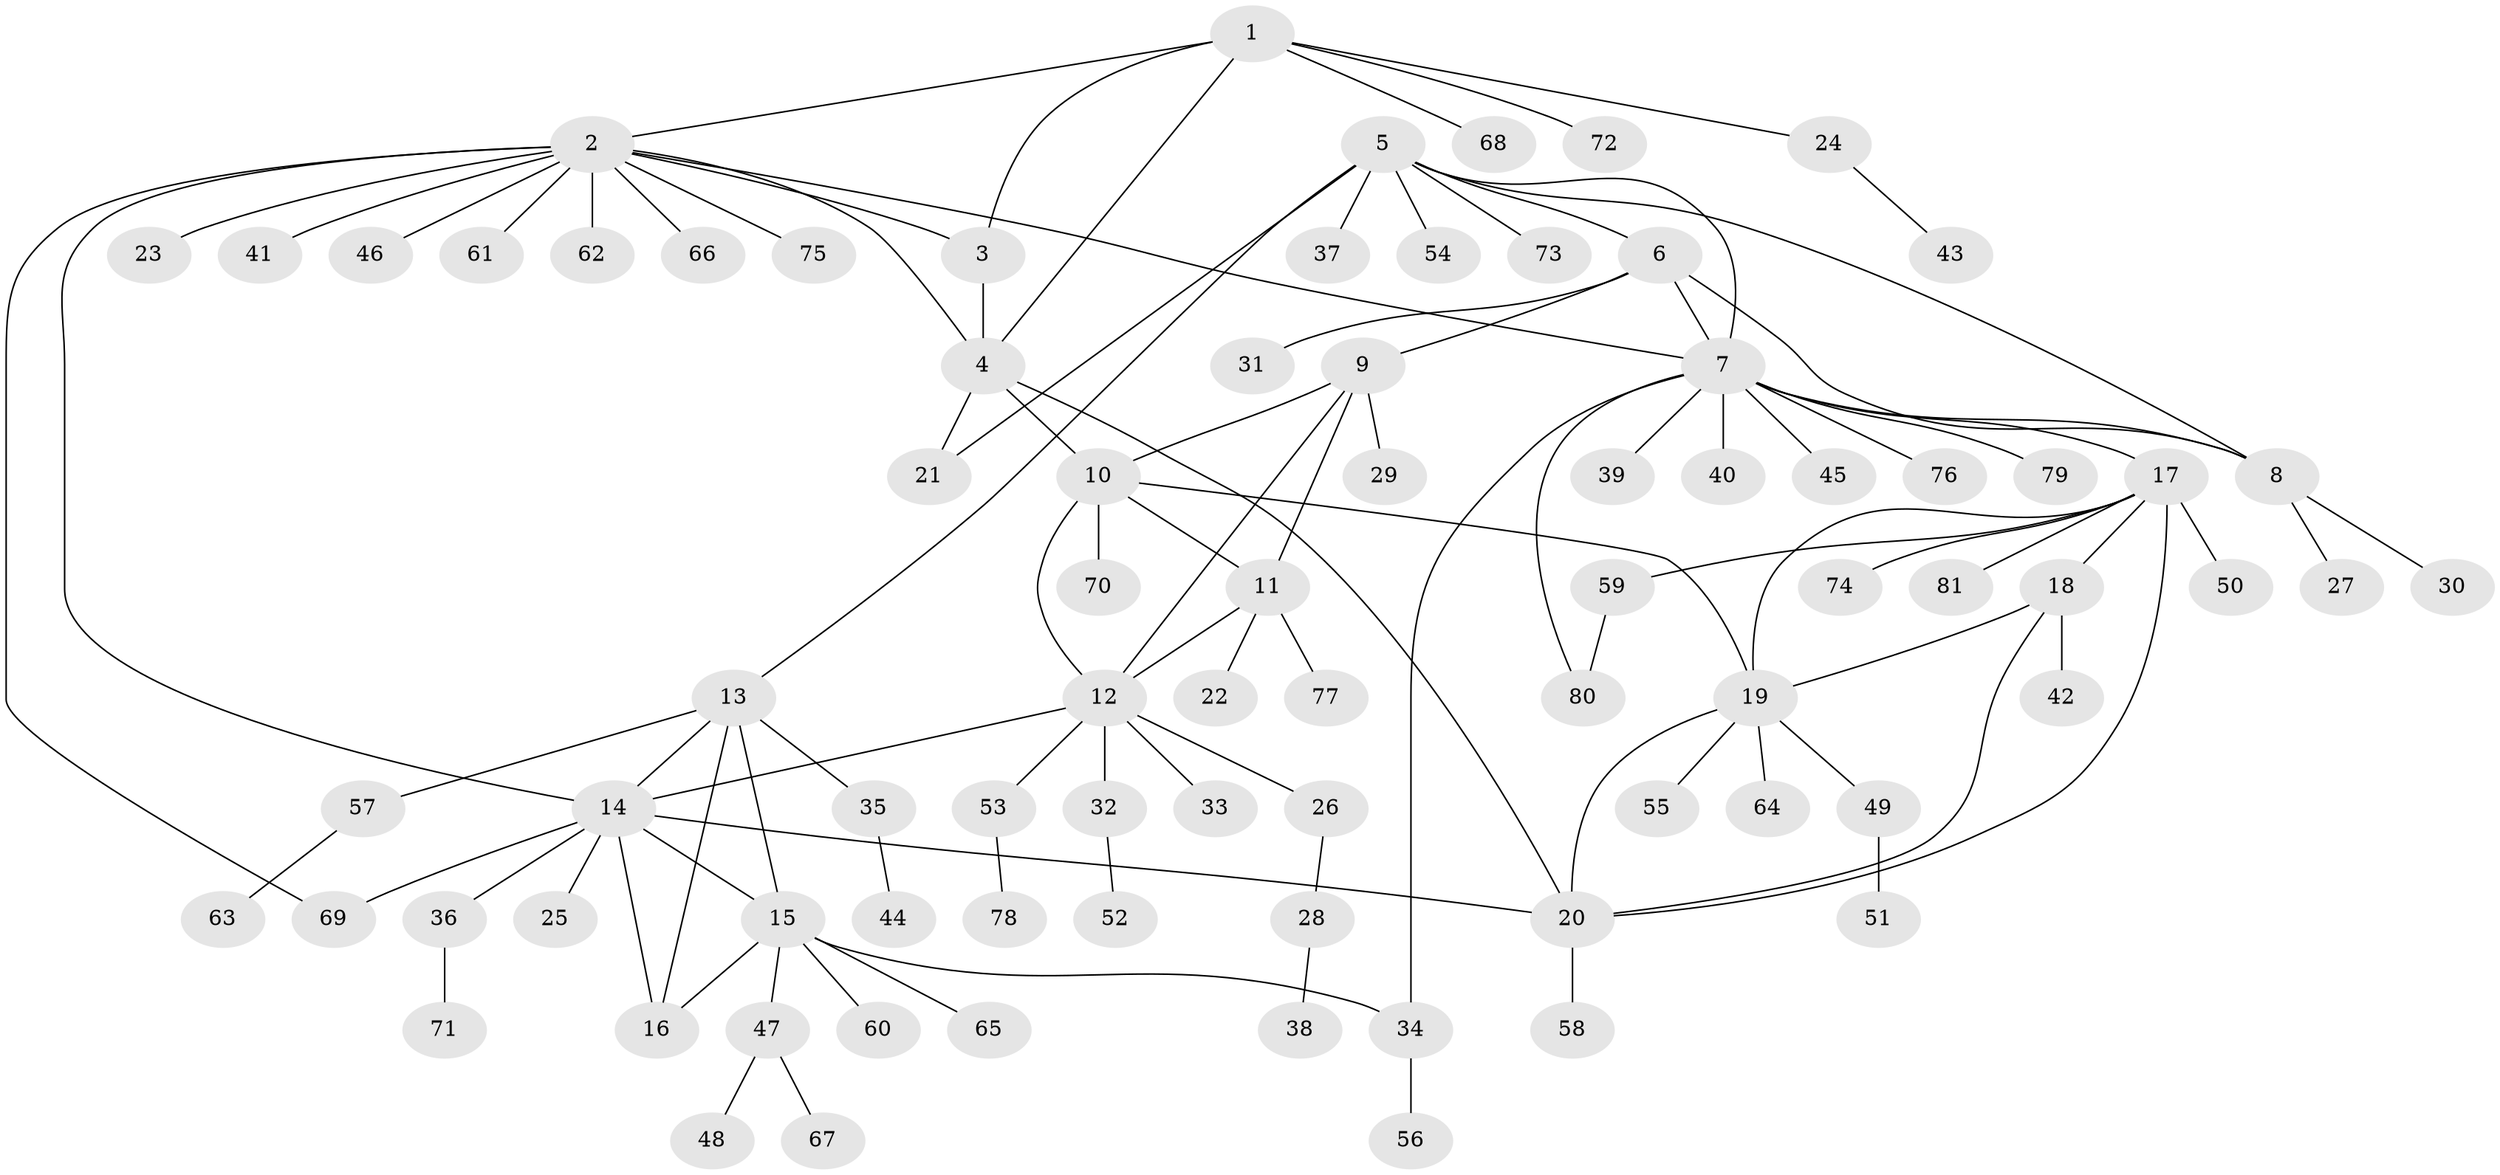 // Generated by graph-tools (version 1.1) at 2025/15/03/09/25 04:15:52]
// undirected, 81 vertices, 105 edges
graph export_dot {
graph [start="1"]
  node [color=gray90,style=filled];
  1;
  2;
  3;
  4;
  5;
  6;
  7;
  8;
  9;
  10;
  11;
  12;
  13;
  14;
  15;
  16;
  17;
  18;
  19;
  20;
  21;
  22;
  23;
  24;
  25;
  26;
  27;
  28;
  29;
  30;
  31;
  32;
  33;
  34;
  35;
  36;
  37;
  38;
  39;
  40;
  41;
  42;
  43;
  44;
  45;
  46;
  47;
  48;
  49;
  50;
  51;
  52;
  53;
  54;
  55;
  56;
  57;
  58;
  59;
  60;
  61;
  62;
  63;
  64;
  65;
  66;
  67;
  68;
  69;
  70;
  71;
  72;
  73;
  74;
  75;
  76;
  77;
  78;
  79;
  80;
  81;
  1 -- 2;
  1 -- 3;
  1 -- 4;
  1 -- 24;
  1 -- 68;
  1 -- 72;
  2 -- 3;
  2 -- 4;
  2 -- 7;
  2 -- 14;
  2 -- 23;
  2 -- 41;
  2 -- 46;
  2 -- 61;
  2 -- 62;
  2 -- 66;
  2 -- 69;
  2 -- 75;
  3 -- 4;
  4 -- 10;
  4 -- 20;
  4 -- 21;
  5 -- 6;
  5 -- 7;
  5 -- 8;
  5 -- 13;
  5 -- 21;
  5 -- 37;
  5 -- 54;
  5 -- 73;
  6 -- 7;
  6 -- 8;
  6 -- 9;
  6 -- 31;
  7 -- 8;
  7 -- 17;
  7 -- 34;
  7 -- 39;
  7 -- 40;
  7 -- 45;
  7 -- 76;
  7 -- 79;
  7 -- 80;
  8 -- 27;
  8 -- 30;
  9 -- 10;
  9 -- 11;
  9 -- 12;
  9 -- 29;
  10 -- 11;
  10 -- 12;
  10 -- 19;
  10 -- 70;
  11 -- 12;
  11 -- 22;
  11 -- 77;
  12 -- 14;
  12 -- 26;
  12 -- 32;
  12 -- 33;
  12 -- 53;
  13 -- 14;
  13 -- 15;
  13 -- 16;
  13 -- 35;
  13 -- 57;
  14 -- 15;
  14 -- 16;
  14 -- 20;
  14 -- 25;
  14 -- 36;
  14 -- 69;
  15 -- 16;
  15 -- 34;
  15 -- 47;
  15 -- 60;
  15 -- 65;
  17 -- 18;
  17 -- 19;
  17 -- 20;
  17 -- 50;
  17 -- 59;
  17 -- 74;
  17 -- 81;
  18 -- 19;
  18 -- 20;
  18 -- 42;
  19 -- 20;
  19 -- 49;
  19 -- 55;
  19 -- 64;
  20 -- 58;
  24 -- 43;
  26 -- 28;
  28 -- 38;
  32 -- 52;
  34 -- 56;
  35 -- 44;
  36 -- 71;
  47 -- 48;
  47 -- 67;
  49 -- 51;
  53 -- 78;
  57 -- 63;
  59 -- 80;
}
